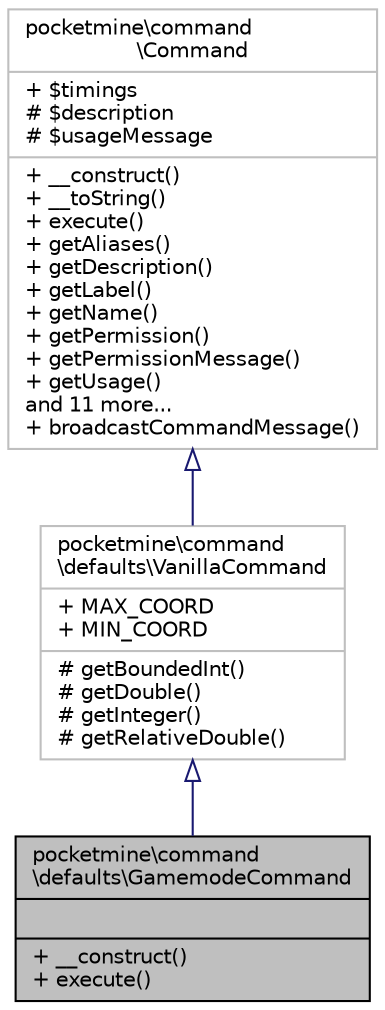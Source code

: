 digraph "pocketmine\command\defaults\GamemodeCommand"
{
 // INTERACTIVE_SVG=YES
 // LATEX_PDF_SIZE
  edge [fontname="Helvetica",fontsize="10",labelfontname="Helvetica",labelfontsize="10"];
  node [fontname="Helvetica",fontsize="10",shape=record];
  Node1 [label="{pocketmine\\command\l\\defaults\\GamemodeCommand\n||+ __construct()\l+ execute()\l}",height=0.2,width=0.4,color="black", fillcolor="grey75", style="filled", fontcolor="black",tooltip=" "];
  Node2 -> Node1 [dir="back",color="midnightblue",fontsize="10",style="solid",arrowtail="onormal",fontname="Helvetica"];
  Node2 [label="{pocketmine\\command\l\\defaults\\VanillaCommand\n|+ MAX_COORD\l+ MIN_COORD\l|# getBoundedInt()\l# getDouble()\l# getInteger()\l# getRelativeDouble()\l}",height=0.2,width=0.4,color="grey75", fillcolor="white", style="filled",URL="$d5/dfa/classpocketmine_1_1command_1_1defaults_1_1_vanilla_command.html",tooltip=" "];
  Node3 -> Node2 [dir="back",color="midnightblue",fontsize="10",style="solid",arrowtail="onormal",fontname="Helvetica"];
  Node3 [label="{pocketmine\\command\l\\Command\n|+ $timings\l# $description\l# $usageMessage\l|+ __construct()\l+ __toString()\l+ execute()\l+ getAliases()\l+ getDescription()\l+ getLabel()\l+ getName()\l+ getPermission()\l+ getPermissionMessage()\l+ getUsage()\land 11 more...\l+ broadcastCommandMessage()\l}",height=0.2,width=0.4,color="grey75", fillcolor="white", style="filled",URL="$d6/df1/classpocketmine_1_1command_1_1_command.html",tooltip=" "];
}
